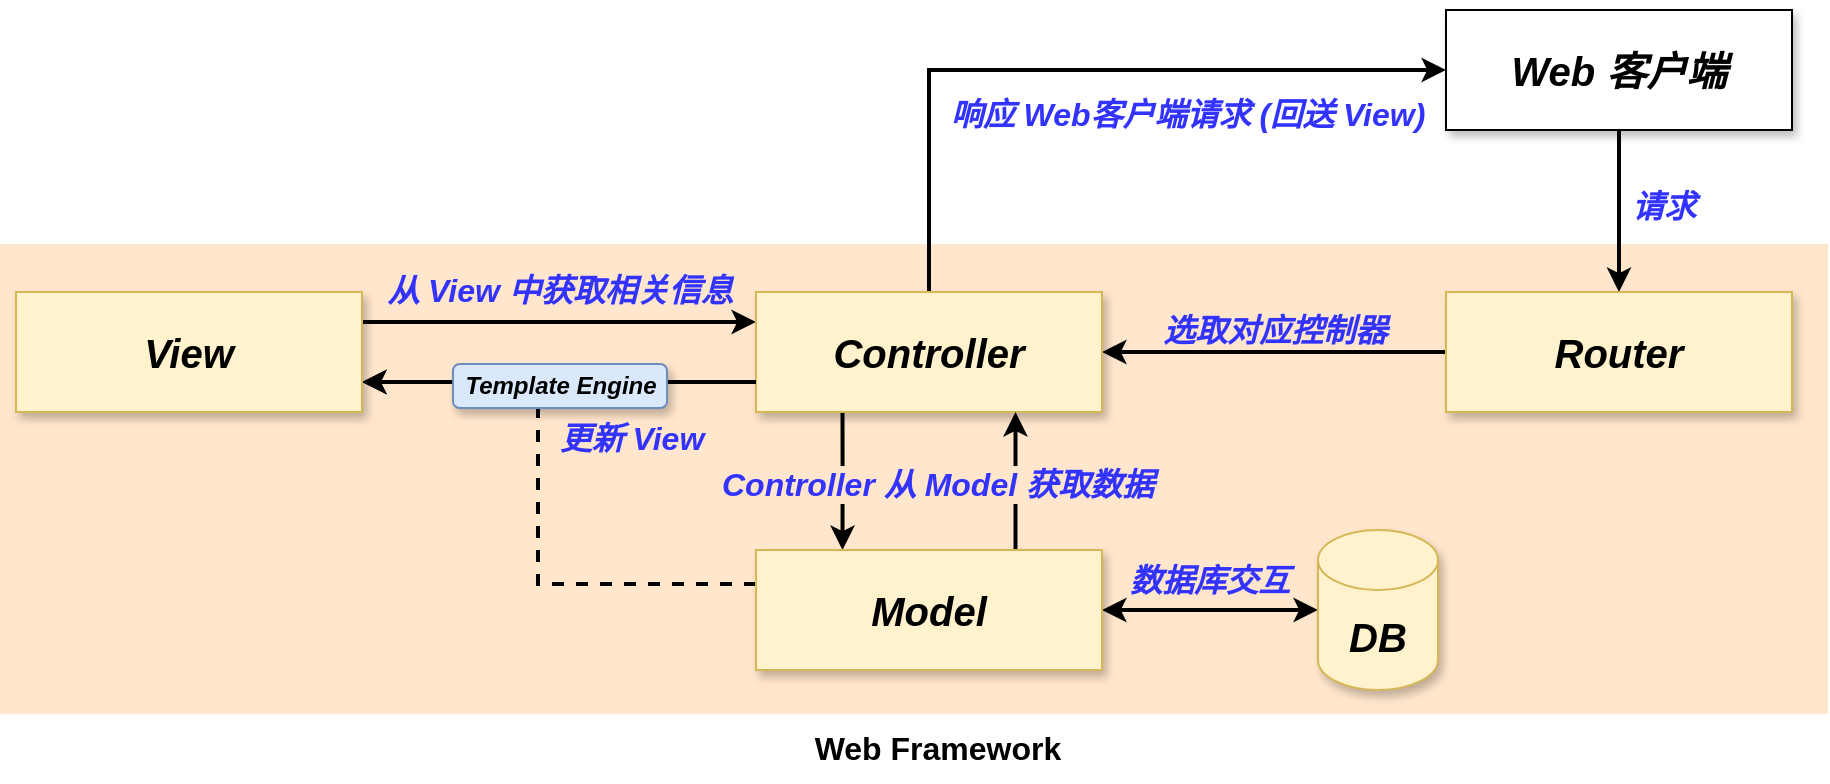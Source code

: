 <mxfile version="14.4.3" type="device"><diagram id="LNQJeST-9i5GCpzVJy1W" name="第 1 页"><mxGraphModel dx="1506" dy="831" grid="0" gridSize="10" guides="1" tooltips="1" connect="1" arrows="1" fold="1" page="0" pageScale="1" pageWidth="827" pageHeight="1169" math="0" shadow="0"><root><mxCell id="0"/><mxCell id="1" parent="0"/><mxCell id="y_1OTsAhfEwFip6mtJTR-1" value="" style="rounded=0;whiteSpace=wrap;html=1;dashed=1;strokeWidth=2;strokeColor=none;fillColor=#FFE6CC;" parent="1" vertex="1"><mxGeometry x="-352" y="341" width="914" height="235" as="geometry"/></mxCell><mxCell id="V6Y7h3oR2C3AzbOElCAM-4" style="edgeStyle=orthogonalEdgeStyle;rounded=0;orthogonalLoop=1;jettySize=auto;html=1;entryX=0.5;entryY=0;entryDx=0;entryDy=0;strokeWidth=2;" parent="1" source="V6Y7h3oR2C3AzbOElCAM-1" target="V6Y7h3oR2C3AzbOElCAM-2" edge="1"><mxGeometry relative="1" as="geometry"/></mxCell><mxCell id="V6Y7h3oR2C3AzbOElCAM-1" value="&lt;b&gt;&lt;font style=&quot;font-size: 20px&quot;&gt;&lt;i&gt;Web 客户端&lt;/i&gt;&lt;/font&gt;&lt;/b&gt;" style="rounded=0;whiteSpace=wrap;html=1;shadow=1;" parent="1" vertex="1"><mxGeometry x="371" y="224" width="173" height="60" as="geometry"/></mxCell><mxCell id="V6Y7h3oR2C3AzbOElCAM-5" style="edgeStyle=orthogonalEdgeStyle;rounded=0;orthogonalLoop=1;jettySize=auto;html=1;entryX=1;entryY=0.5;entryDx=0;entryDy=0;strokeWidth=2;" parent="1" source="V6Y7h3oR2C3AzbOElCAM-2" target="V6Y7h3oR2C3AzbOElCAM-3" edge="1"><mxGeometry relative="1" as="geometry"/></mxCell><mxCell id="V6Y7h3oR2C3AzbOElCAM-2" value="&lt;b&gt;&lt;font style=&quot;font-size: 20px&quot;&gt;&lt;i&gt;Router&lt;/i&gt;&lt;/font&gt;&lt;/b&gt;" style="rounded=0;whiteSpace=wrap;html=1;shadow=1;fillColor=#fff2cc;strokeColor=#d6b656;" parent="1" vertex="1"><mxGeometry x="371" y="365" width="173" height="60" as="geometry"/></mxCell><mxCell id="V6Y7h3oR2C3AzbOElCAM-9" style="edgeStyle=orthogonalEdgeStyle;rounded=0;orthogonalLoop=1;jettySize=auto;html=1;entryX=0.25;entryY=0;entryDx=0;entryDy=0;exitX=0.25;exitY=1;exitDx=0;exitDy=0;strokeWidth=2;" parent="1" source="V6Y7h3oR2C3AzbOElCAM-3" target="V6Y7h3oR2C3AzbOElCAM-6" edge="1"><mxGeometry relative="1" as="geometry"/></mxCell><mxCell id="V6Y7h3oR2C3AzbOElCAM-12" style="edgeStyle=orthogonalEdgeStyle;rounded=0;orthogonalLoop=1;jettySize=auto;html=1;entryX=0;entryY=0.25;entryDx=0;entryDy=0;exitX=1;exitY=0.25;exitDx=0;exitDy=0;strokeWidth=2;" parent="1" source="V6Y7h3oR2C3AzbOElCAM-11" target="V6Y7h3oR2C3AzbOElCAM-3" edge="1"><mxGeometry relative="1" as="geometry"/></mxCell><mxCell id="V6Y7h3oR2C3AzbOElCAM-15" style="edgeStyle=orthogonalEdgeStyle;rounded=0;orthogonalLoop=1;jettySize=auto;html=1;entryX=0;entryY=0.5;entryDx=0;entryDy=0;strokeWidth=2;" parent="1" source="V6Y7h3oR2C3AzbOElCAM-3" target="V6Y7h3oR2C3AzbOElCAM-1" edge="1"><mxGeometry relative="1" as="geometry"><Array as="points"><mxPoint x="113" y="254"/></Array></mxGeometry></mxCell><mxCell id="V6Y7h3oR2C3AzbOElCAM-3" value="&lt;span style=&quot;font-size: 20px&quot;&gt;&lt;b&gt;&lt;i&gt;Controller&lt;/i&gt;&lt;/b&gt;&lt;/span&gt;" style="rounded=0;whiteSpace=wrap;html=1;shadow=1;fillColor=#fff2cc;strokeColor=#d6b656;" parent="1" vertex="1"><mxGeometry x="26" y="365" width="173" height="60" as="geometry"/></mxCell><mxCell id="V6Y7h3oR2C3AzbOElCAM-8" style="edgeStyle=orthogonalEdgeStyle;rounded=0;orthogonalLoop=1;jettySize=auto;html=1;strokeWidth=2;startArrow=classic;startFill=1;" parent="1" source="V6Y7h3oR2C3AzbOElCAM-6" target="V6Y7h3oR2C3AzbOElCAM-7" edge="1"><mxGeometry relative="1" as="geometry"/></mxCell><mxCell id="V6Y7h3oR2C3AzbOElCAM-10" style="edgeStyle=orthogonalEdgeStyle;rounded=0;orthogonalLoop=1;jettySize=auto;html=1;entryX=0.75;entryY=1;entryDx=0;entryDy=0;exitX=0.75;exitY=0;exitDx=0;exitDy=0;strokeWidth=2;" parent="1" source="V6Y7h3oR2C3AzbOElCAM-6" target="V6Y7h3oR2C3AzbOElCAM-3" edge="1"><mxGeometry relative="1" as="geometry"/></mxCell><mxCell id="V6Y7h3oR2C3AzbOElCAM-17" style="edgeStyle=orthogonalEdgeStyle;rounded=0;orthogonalLoop=1;jettySize=auto;html=1;strokeWidth=2;dashed=1;entryX=1;entryY=0.75;entryDx=0;entryDy=0;" parent="1" source="V6Y7h3oR2C3AzbOElCAM-6" target="V6Y7h3oR2C3AzbOElCAM-11" edge="1"><mxGeometry relative="1" as="geometry"><Array as="points"><mxPoint x="-83" y="511"/><mxPoint x="-83" y="410"/></Array></mxGeometry></mxCell><mxCell id="V6Y7h3oR2C3AzbOElCAM-6" value="&lt;span style=&quot;font-size: 20px&quot;&gt;&lt;b&gt;&lt;i&gt;Model&lt;/i&gt;&lt;/b&gt;&lt;/span&gt;" style="rounded=0;whiteSpace=wrap;html=1;shadow=1;fillColor=#fff2cc;strokeColor=#d6b656;" parent="1" vertex="1"><mxGeometry x="26" y="494" width="173" height="60" as="geometry"/></mxCell><mxCell id="V6Y7h3oR2C3AzbOElCAM-7" value="&lt;i&gt;&lt;b&gt;&lt;font style=&quot;font-size: 20px&quot;&gt;DB&lt;/font&gt;&lt;/b&gt;&lt;/i&gt;" style="shape=cylinder3;whiteSpace=wrap;html=1;boundedLbl=1;backgroundOutline=1;size=15;shadow=1;fillColor=#fff2cc;strokeColor=#d6b656;" parent="1" vertex="1"><mxGeometry x="307" y="484" width="60" height="80" as="geometry"/></mxCell><mxCell id="V6Y7h3oR2C3AzbOElCAM-13" style="edgeStyle=orthogonalEdgeStyle;rounded=0;orthogonalLoop=1;jettySize=auto;html=1;entryX=1;entryY=0.75;entryDx=0;entryDy=0;exitX=0;exitY=0.75;exitDx=0;exitDy=0;strokeWidth=2;" parent="1" source="V6Y7h3oR2C3AzbOElCAM-3" target="V6Y7h3oR2C3AzbOElCAM-11" edge="1"><mxGeometry relative="1" as="geometry"/></mxCell><mxCell id="V6Y7h3oR2C3AzbOElCAM-11" value="&lt;span style=&quot;font-size: 20px&quot;&gt;&lt;b&gt;&lt;i&gt;View&lt;/i&gt;&lt;/b&gt;&lt;/span&gt;" style="rounded=0;whiteSpace=wrap;html=1;shadow=1;fillColor=#fff2cc;strokeColor=#d6b656;" parent="1" vertex="1"><mxGeometry x="-344" y="365" width="173" height="60" as="geometry"/></mxCell><mxCell id="V6Y7h3oR2C3AzbOElCAM-14" value="&lt;b&gt;&lt;i&gt;Template Engine&lt;/i&gt;&lt;/b&gt;" style="rounded=1;whiteSpace=wrap;html=1;shadow=1;fillColor=#dae8fc;strokeColor=#6c8ebf;" parent="1" vertex="1"><mxGeometry x="-125.5" y="401" width="107" height="22" as="geometry"/></mxCell><mxCell id="V6Y7h3oR2C3AzbOElCAM-18" value="&lt;i&gt;&lt;b&gt;&lt;font style=&quot;font-size: 16px&quot;&gt;请求&lt;/font&gt;&lt;/b&gt;&lt;/i&gt;" style="text;html=1;strokeColor=none;fillColor=none;align=center;verticalAlign=middle;whiteSpace=wrap;rounded=0;shadow=1;fontColor=#3333FF;" parent="1" vertex="1"><mxGeometry x="460" y="312" width="40" height="20" as="geometry"/></mxCell><mxCell id="V6Y7h3oR2C3AzbOElCAM-19" value="&lt;span style=&quot;font-size: 16px&quot;&gt;&lt;b&gt;&lt;i&gt;选取对应控制器&lt;/i&gt;&lt;/b&gt;&lt;/span&gt;" style="text;html=1;strokeColor=none;fillColor=none;align=center;verticalAlign=middle;whiteSpace=wrap;rounded=0;shadow=1;fontColor=#3333FF;" parent="1" vertex="1"><mxGeometry x="223" y="374" width="125" height="20" as="geometry"/></mxCell><mxCell id="V6Y7h3oR2C3AzbOElCAM-20" value="&lt;span style=&quot;font-size: 16px&quot;&gt;&lt;b&gt;&lt;i&gt;数据库交互&lt;/i&gt;&lt;/b&gt;&lt;/span&gt;" style="text;html=1;strokeColor=none;fillColor=none;align=center;verticalAlign=middle;whiteSpace=wrap;rounded=0;shadow=1;fontColor=#3333FF;" parent="1" vertex="1"><mxGeometry x="207" y="499" width="92" height="20" as="geometry"/></mxCell><mxCell id="V6Y7h3oR2C3AzbOElCAM-21" value="&lt;span style=&quot;font-size: 16px&quot;&gt;&lt;b&gt;&lt;i&gt;响应 Web客户端请求 (回送 View)&lt;/i&gt;&lt;/b&gt;&lt;/span&gt;" style="text;html=1;strokeColor=none;fillColor=none;align=center;verticalAlign=middle;whiteSpace=wrap;rounded=0;shadow=1;fontColor=#3333FF;" parent="1" vertex="1"><mxGeometry x="119" y="266" width="246" height="20" as="geometry"/></mxCell><mxCell id="V6Y7h3oR2C3AzbOElCAM-22" value="&lt;span style=&quot;font-size: 16px&quot;&gt;&lt;b&gt;&lt;i&gt;更新 View&lt;/i&gt;&lt;/b&gt;&lt;/span&gt;" style="text;html=1;strokeColor=none;fillColor=none;align=center;verticalAlign=middle;whiteSpace=wrap;rounded=0;shadow=1;fontColor=#3333FF;" parent="1" vertex="1"><mxGeometry x="-82" y="428" width="92" height="20" as="geometry"/></mxCell><mxCell id="V6Y7h3oR2C3AzbOElCAM-25" value="&lt;span style=&quot;font-size: 16px&quot;&gt;&lt;b&gt;&lt;i&gt;Controller 从 Model 获取数据&lt;/i&gt;&lt;/b&gt;&lt;/span&gt;" style="text;html=1;strokeColor=none;fillColor=none;align=center;verticalAlign=middle;whiteSpace=wrap;rounded=0;shadow=1;fontColor=#3333FF;labelBackgroundColor=#FFE6CC;" parent="1" vertex="1"><mxGeometry x="2" y="451" width="229.5" height="20" as="geometry"/></mxCell><mxCell id="V6Y7h3oR2C3AzbOElCAM-26" value="&lt;span style=&quot;font-size: 16px&quot;&gt;&lt;b&gt;&lt;i&gt;从 View 中获取相关信息&lt;/i&gt;&lt;/b&gt;&lt;/span&gt;" style="text;html=1;strokeColor=none;fillColor=none;align=center;verticalAlign=middle;whiteSpace=wrap;rounded=0;shadow=1;fontColor=#3333FF;" parent="1" vertex="1"><mxGeometry x="-164" y="354" width="184" height="20" as="geometry"/></mxCell><mxCell id="y_1OTsAhfEwFip6mtJTR-2" value="&lt;span style=&quot;font-size: 16px&quot;&gt;&lt;b&gt;&lt;font color=&quot;#000000&quot;&gt;Web Framework&lt;/font&gt;&lt;/b&gt;&lt;/span&gt;" style="text;html=1;strokeColor=none;fillColor=none;align=center;verticalAlign=middle;whiteSpace=wrap;rounded=0;shadow=1;fontColor=#3333FF;" parent="1" vertex="1"><mxGeometry x="48.75" y="583" width="136" height="20" as="geometry"/></mxCell></root></mxGraphModel></diagram></mxfile>